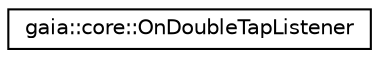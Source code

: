 digraph G
{
  edge [fontname="Helvetica",fontsize="10",labelfontname="Helvetica",labelfontsize="10"];
  node [fontname="Helvetica",fontsize="10",shape=record];
  rankdir=LR;
  Node1 [label="gaia::core::OnDoubleTapListener",height=0.2,width=0.4,color="black", fillcolor="white", style="filled",URL="$dc/df7/classgaia_1_1core_1_1_on_double_tap_listener.html",tooltip="The listener that is used to notify when a double-tap or a confirmed single-tap occur."];
}
